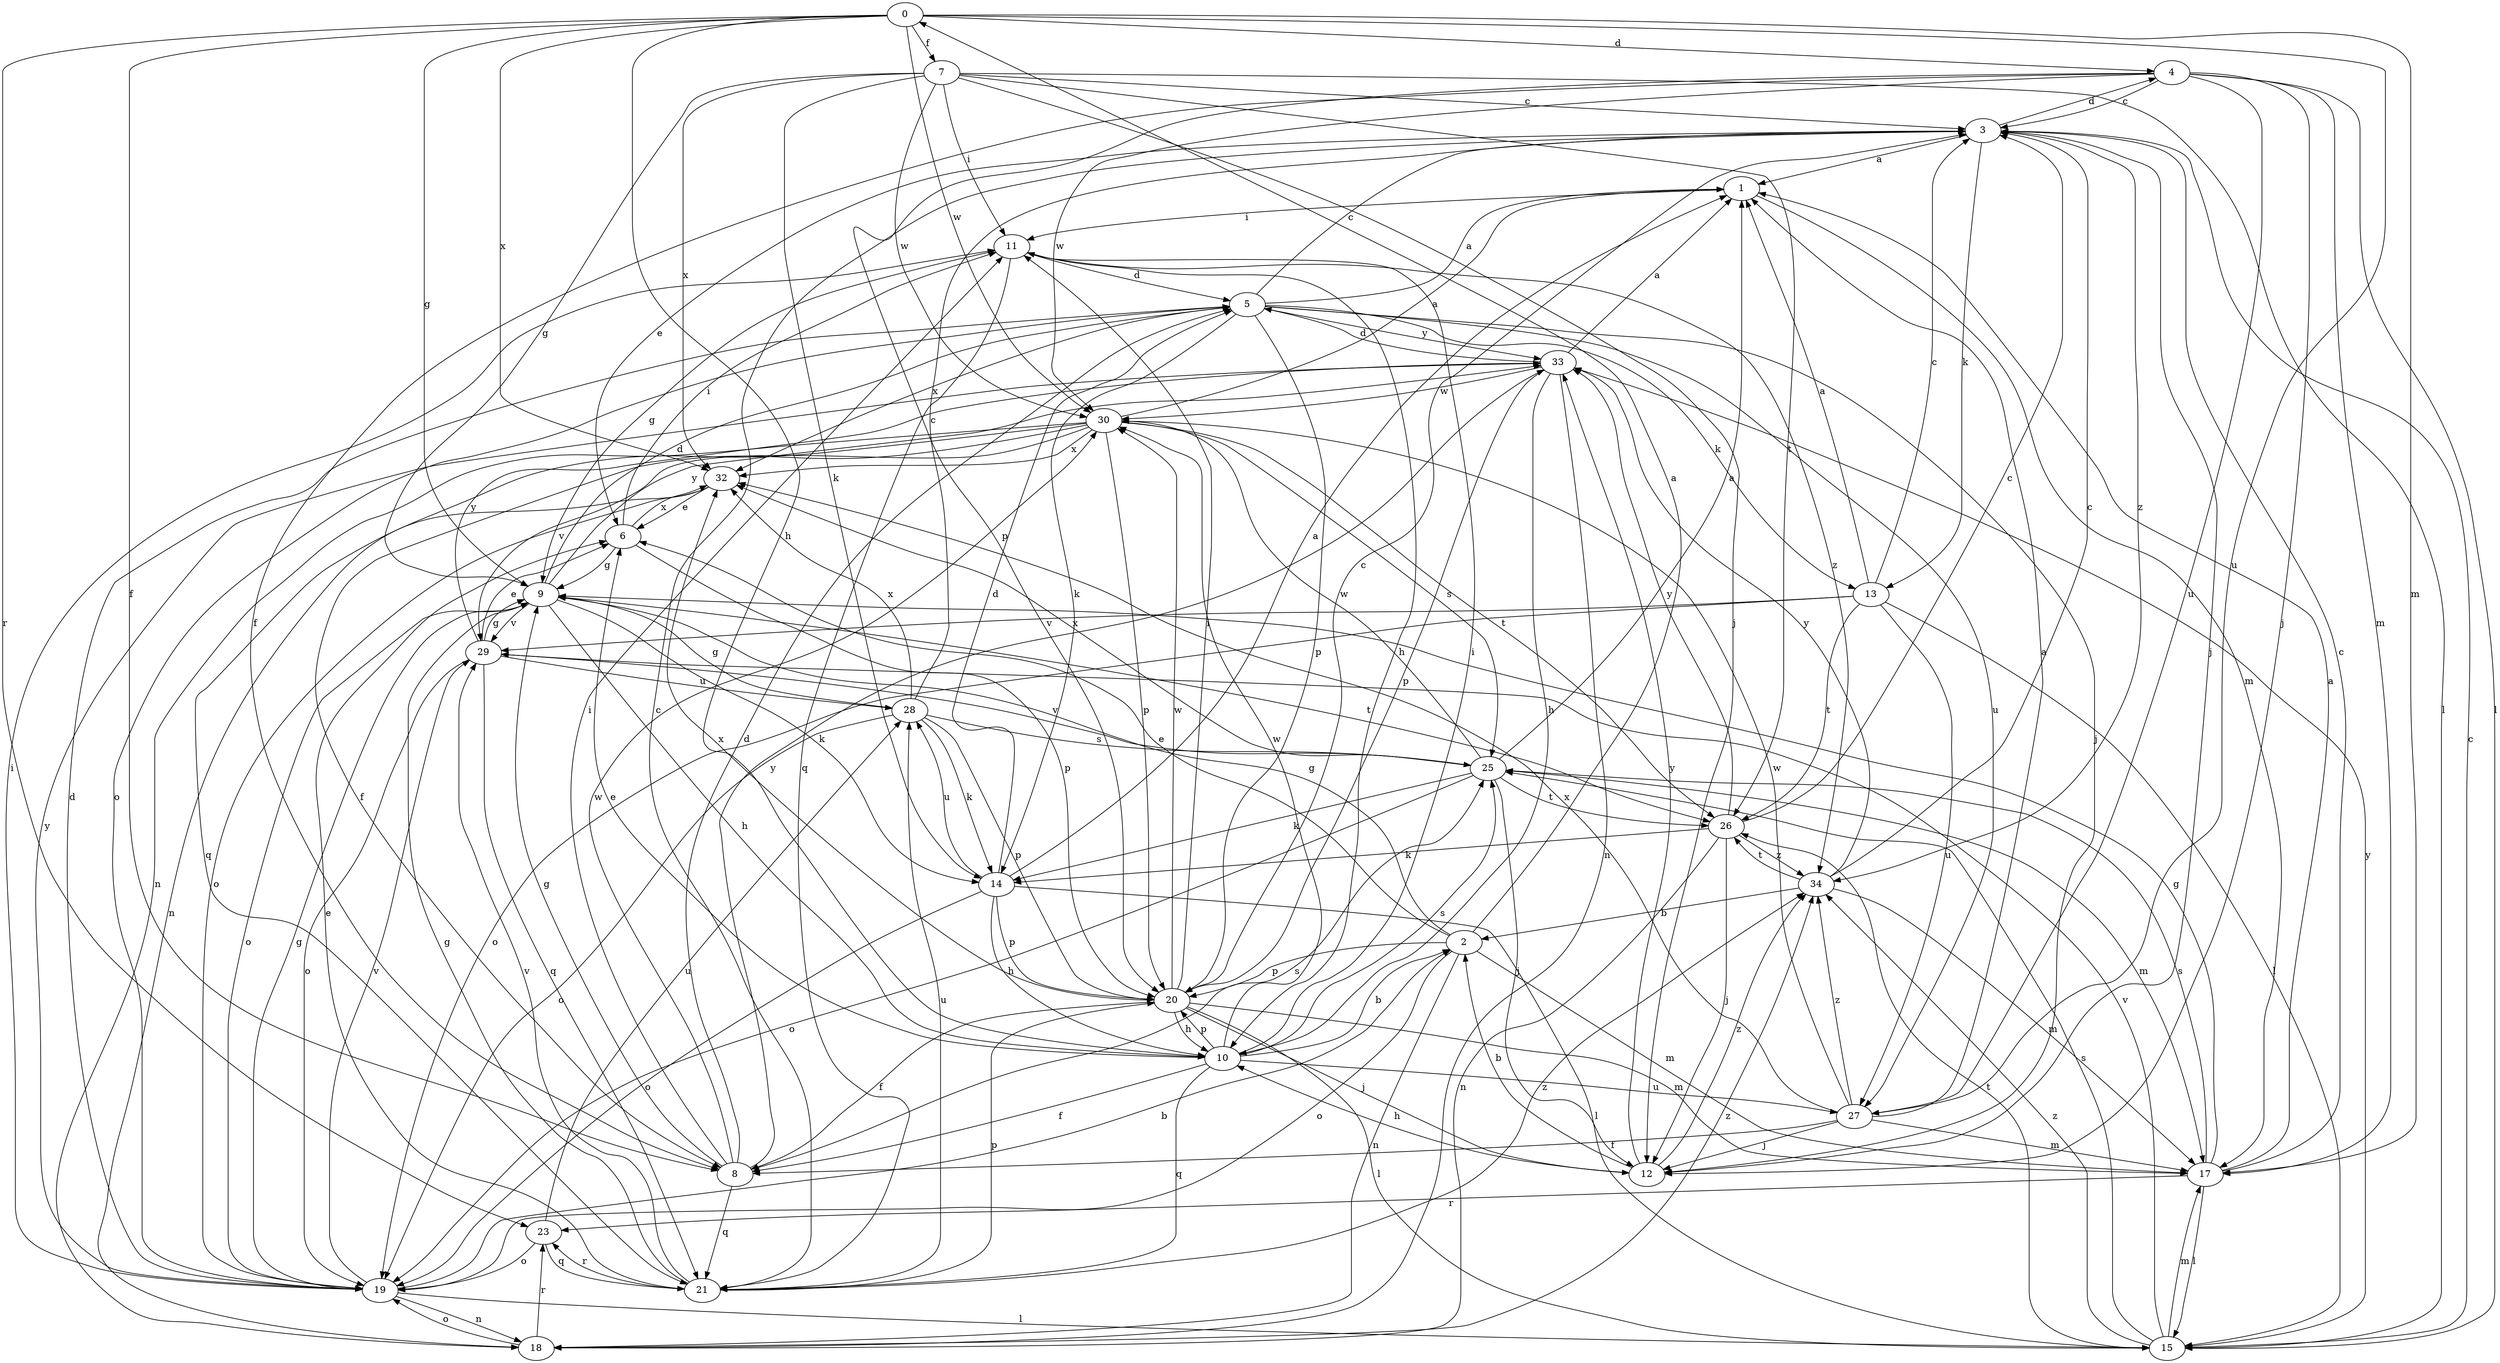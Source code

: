 strict digraph  {
0;
1;
2;
3;
4;
5;
6;
7;
8;
9;
10;
11;
12;
13;
14;
15;
17;
18;
19;
20;
21;
23;
25;
26;
27;
28;
29;
30;
32;
33;
34;
0 -> 4  [label=d];
0 -> 7  [label=f];
0 -> 8  [label=f];
0 -> 9  [label=g];
0 -> 10  [label=h];
0 -> 17  [label=m];
0 -> 23  [label=r];
0 -> 27  [label=u];
0 -> 30  [label=w];
0 -> 32  [label=x];
1 -> 11  [label=i];
1 -> 17  [label=m];
2 -> 0  [label=a];
2 -> 6  [label=e];
2 -> 9  [label=g];
2 -> 17  [label=m];
2 -> 18  [label=n];
2 -> 19  [label=o];
2 -> 20  [label=p];
3 -> 1  [label=a];
3 -> 4  [label=d];
3 -> 6  [label=e];
3 -> 12  [label=j];
3 -> 13  [label=k];
3 -> 34  [label=z];
4 -> 3  [label=c];
4 -> 8  [label=f];
4 -> 12  [label=j];
4 -> 15  [label=l];
4 -> 17  [label=m];
4 -> 20  [label=p];
4 -> 27  [label=u];
4 -> 30  [label=w];
5 -> 1  [label=a];
5 -> 3  [label=c];
5 -> 12  [label=j];
5 -> 13  [label=k];
5 -> 14  [label=k];
5 -> 19  [label=o];
5 -> 20  [label=p];
5 -> 27  [label=u];
5 -> 32  [label=x];
5 -> 33  [label=y];
6 -> 9  [label=g];
6 -> 11  [label=i];
6 -> 20  [label=p];
6 -> 32  [label=x];
7 -> 3  [label=c];
7 -> 9  [label=g];
7 -> 11  [label=i];
7 -> 12  [label=j];
7 -> 14  [label=k];
7 -> 15  [label=l];
7 -> 26  [label=t];
7 -> 30  [label=w];
7 -> 32  [label=x];
8 -> 5  [label=d];
8 -> 9  [label=g];
8 -> 11  [label=i];
8 -> 21  [label=q];
8 -> 25  [label=s];
8 -> 30  [label=w];
8 -> 33  [label=y];
9 -> 5  [label=d];
9 -> 10  [label=h];
9 -> 14  [label=k];
9 -> 19  [label=o];
9 -> 26  [label=t];
9 -> 29  [label=v];
9 -> 33  [label=y];
10 -> 2  [label=b];
10 -> 6  [label=e];
10 -> 8  [label=f];
10 -> 11  [label=i];
10 -> 20  [label=p];
10 -> 21  [label=q];
10 -> 25  [label=s];
10 -> 27  [label=u];
10 -> 30  [label=w];
11 -> 5  [label=d];
11 -> 9  [label=g];
11 -> 10  [label=h];
11 -> 21  [label=q];
11 -> 34  [label=z];
12 -> 2  [label=b];
12 -> 10  [label=h];
12 -> 33  [label=y];
12 -> 34  [label=z];
13 -> 1  [label=a];
13 -> 3  [label=c];
13 -> 15  [label=l];
13 -> 19  [label=o];
13 -> 26  [label=t];
13 -> 27  [label=u];
13 -> 29  [label=v];
14 -> 1  [label=a];
14 -> 5  [label=d];
14 -> 10  [label=h];
14 -> 15  [label=l];
14 -> 19  [label=o];
14 -> 20  [label=p];
14 -> 28  [label=u];
15 -> 3  [label=c];
15 -> 17  [label=m];
15 -> 25  [label=s];
15 -> 26  [label=t];
15 -> 29  [label=v];
15 -> 33  [label=y];
15 -> 34  [label=z];
17 -> 1  [label=a];
17 -> 3  [label=c];
17 -> 9  [label=g];
17 -> 15  [label=l];
17 -> 23  [label=r];
17 -> 25  [label=s];
18 -> 19  [label=o];
18 -> 23  [label=r];
18 -> 34  [label=z];
19 -> 2  [label=b];
19 -> 5  [label=d];
19 -> 9  [label=g];
19 -> 11  [label=i];
19 -> 15  [label=l];
19 -> 18  [label=n];
19 -> 29  [label=v];
19 -> 33  [label=y];
20 -> 3  [label=c];
20 -> 8  [label=f];
20 -> 10  [label=h];
20 -> 11  [label=i];
20 -> 12  [label=j];
20 -> 15  [label=l];
20 -> 17  [label=m];
20 -> 30  [label=w];
20 -> 32  [label=x];
21 -> 3  [label=c];
21 -> 6  [label=e];
21 -> 9  [label=g];
21 -> 20  [label=p];
21 -> 23  [label=r];
21 -> 28  [label=u];
21 -> 29  [label=v];
21 -> 34  [label=z];
23 -> 19  [label=o];
23 -> 21  [label=q];
23 -> 28  [label=u];
25 -> 1  [label=a];
25 -> 12  [label=j];
25 -> 14  [label=k];
25 -> 17  [label=m];
25 -> 19  [label=o];
25 -> 26  [label=t];
25 -> 29  [label=v];
25 -> 30  [label=w];
25 -> 32  [label=x];
26 -> 3  [label=c];
26 -> 12  [label=j];
26 -> 14  [label=k];
26 -> 18  [label=n];
26 -> 33  [label=y];
26 -> 34  [label=z];
27 -> 1  [label=a];
27 -> 8  [label=f];
27 -> 12  [label=j];
27 -> 17  [label=m];
27 -> 30  [label=w];
27 -> 32  [label=x];
27 -> 34  [label=z];
28 -> 3  [label=c];
28 -> 9  [label=g];
28 -> 14  [label=k];
28 -> 19  [label=o];
28 -> 20  [label=p];
28 -> 25  [label=s];
28 -> 32  [label=x];
29 -> 6  [label=e];
29 -> 9  [label=g];
29 -> 19  [label=o];
29 -> 21  [label=q];
29 -> 28  [label=u];
29 -> 33  [label=y];
30 -> 1  [label=a];
30 -> 8  [label=f];
30 -> 18  [label=n];
30 -> 20  [label=p];
30 -> 21  [label=q];
30 -> 25  [label=s];
30 -> 26  [label=t];
30 -> 29  [label=v];
30 -> 32  [label=x];
32 -> 6  [label=e];
32 -> 18  [label=n];
32 -> 19  [label=o];
33 -> 1  [label=a];
33 -> 5  [label=d];
33 -> 10  [label=h];
33 -> 18  [label=n];
33 -> 20  [label=p];
33 -> 30  [label=w];
34 -> 2  [label=b];
34 -> 3  [label=c];
34 -> 17  [label=m];
34 -> 26  [label=t];
34 -> 33  [label=y];
}
